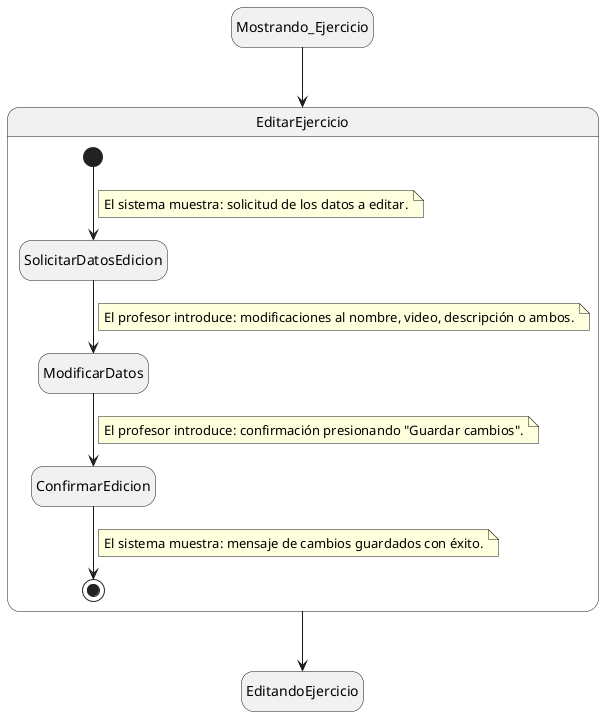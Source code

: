 @startuml EditarEjercicio

hide empty description

state Mostrando_Ejercicio
state EditandoEjercicio

state EditarEjercicio {
  [*] --> SolicitarDatosEdicion
  note on link
      El sistema muestra: solicitud de los datos a editar.
  end note

  SolicitarDatosEdicion --> ModificarDatos
  note on link
      El profesor introduce: modificaciones al nombre, video, descripción o ambos.
  end note

  ModificarDatos --> ConfirmarEdicion
  note on link
      El profesor introduce: confirmación presionando "Guardar cambios".
  end note

  ConfirmarEdicion --> [*]
  note on link
      El sistema muestra: mensaje de cambios guardados con éxito.
  end note
}

Mostrando_Ejercicio --> EditarEjercicio
EditarEjercicio --> EditandoEjercicio

@enduml
